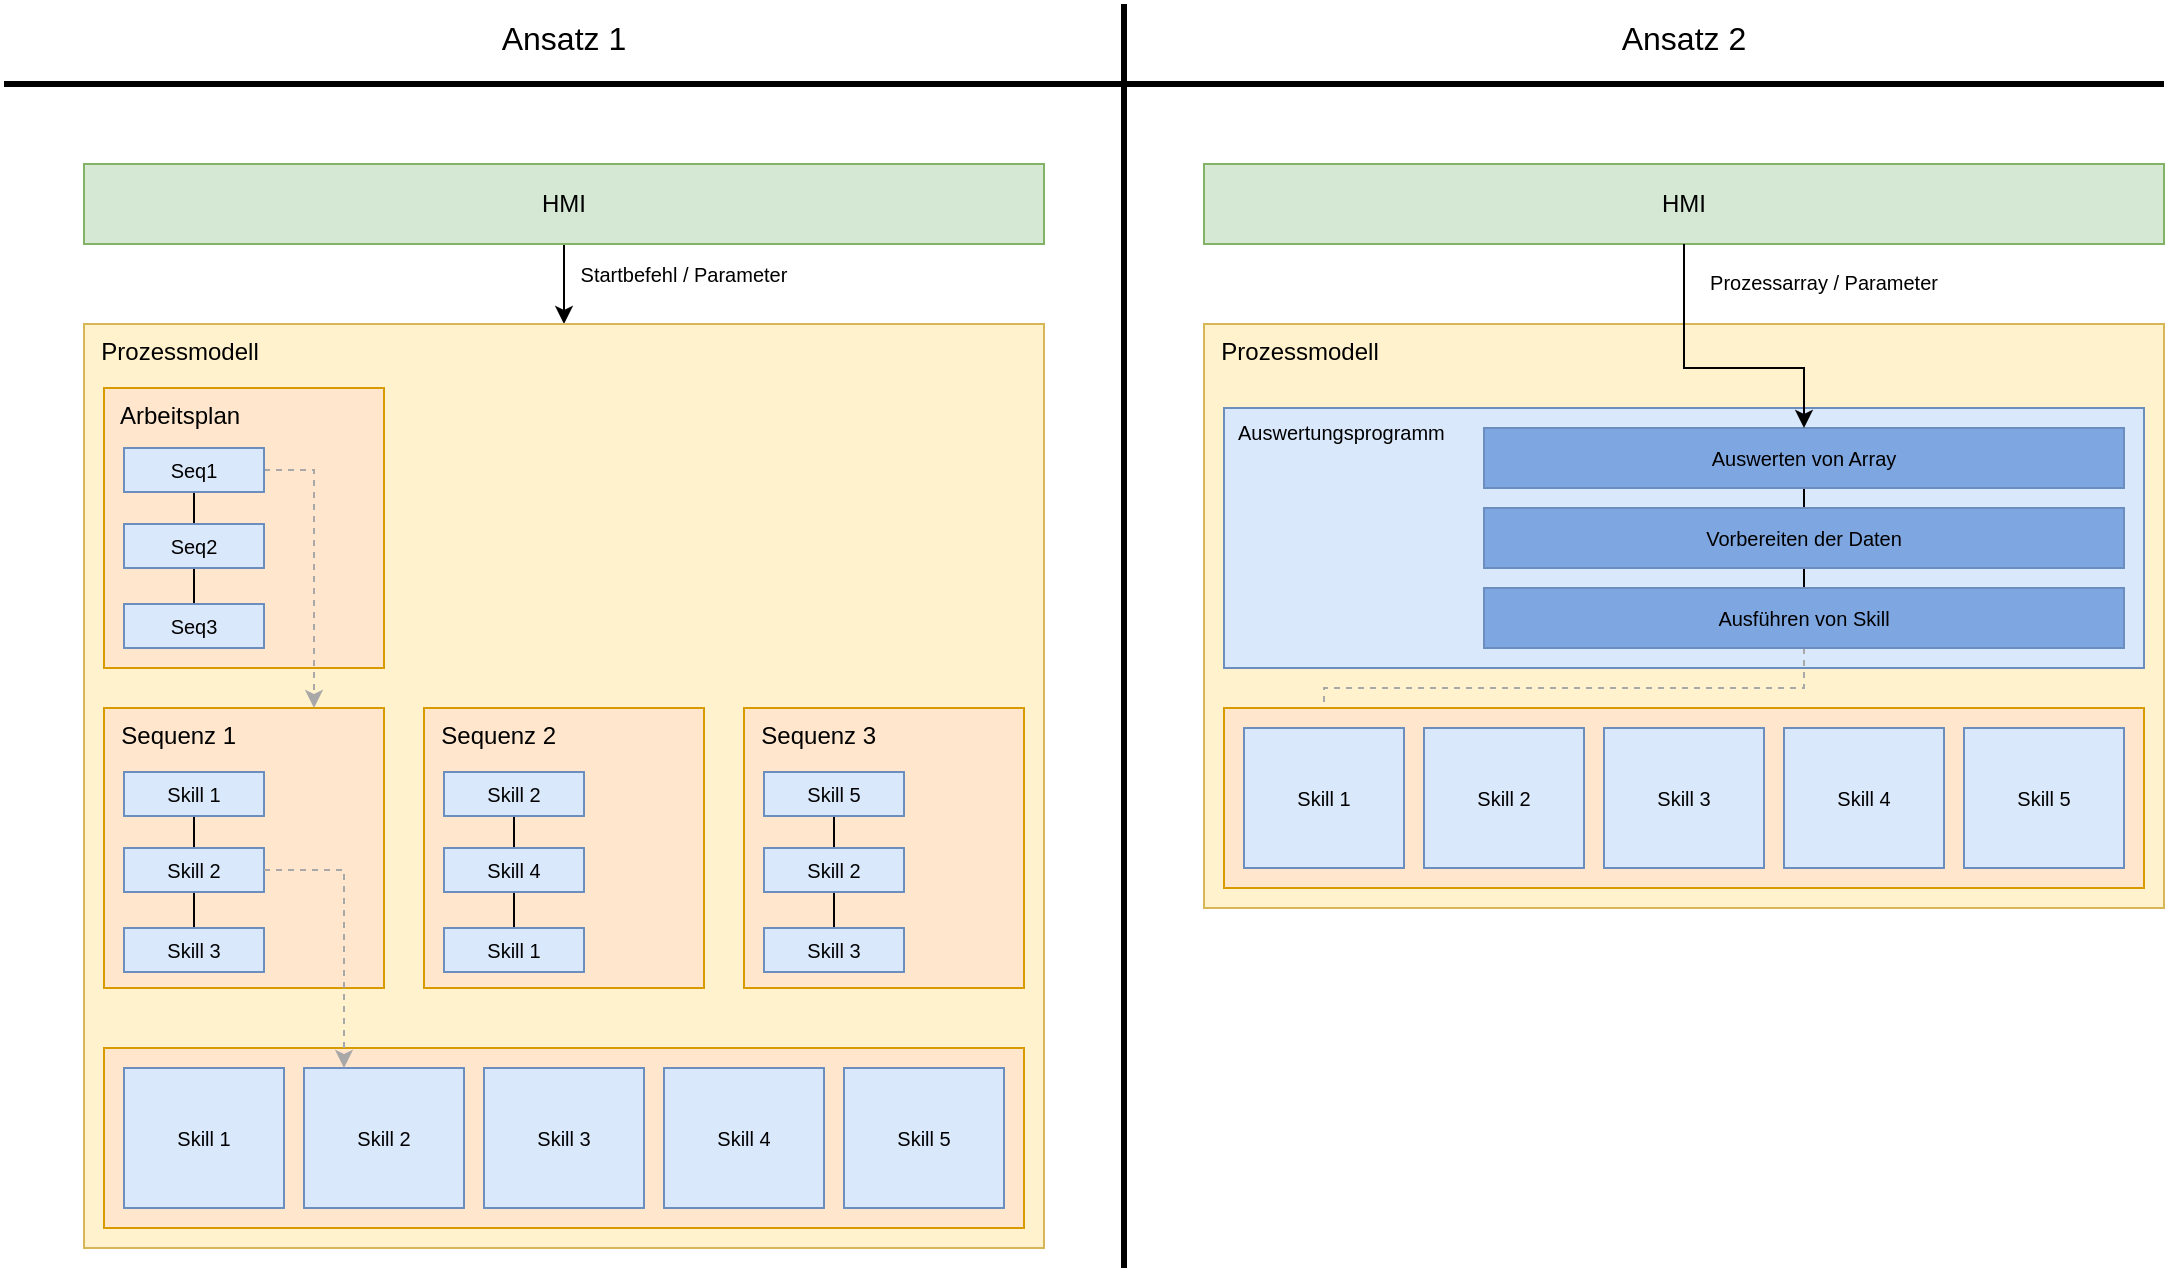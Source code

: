 <mxfile version="24.7.17">
  <diagram name="Seite-1" id="hWksOSNW0r8NdHUqPsGL">
    <mxGraphModel dx="2462" dy="943" grid="1" gridSize="10" guides="1" tooltips="1" connect="1" arrows="1" fold="1" page="1" pageScale="1" pageWidth="1169" pageHeight="827" math="0" shadow="0">
      <root>
        <mxCell id="0" />
        <mxCell id="1" parent="0" />
        <mxCell id="PRIcpLZ1PWD0sNIN-A9v-1" value="" style="endArrow=none;html=1;rounded=0;strokeWidth=3;" edge="1" parent="1">
          <mxGeometry width="50" height="50" relative="1" as="geometry">
            <mxPoint x="600" y="640" as="sourcePoint" />
            <mxPoint x="600" y="8" as="targetPoint" />
          </mxGeometry>
        </mxCell>
        <mxCell id="PRIcpLZ1PWD0sNIN-A9v-2" value="" style="endArrow=none;html=1;rounded=0;strokeWidth=3;" edge="1" parent="1">
          <mxGeometry width="50" height="50" relative="1" as="geometry">
            <mxPoint x="1120" y="48" as="sourcePoint" />
            <mxPoint x="40" y="48" as="targetPoint" />
          </mxGeometry>
        </mxCell>
        <mxCell id="PRIcpLZ1PWD0sNIN-A9v-49" style="edgeStyle=orthogonalEdgeStyle;rounded=0;orthogonalLoop=1;jettySize=auto;html=1;entryX=0.5;entryY=0;entryDx=0;entryDy=0;" edge="1" parent="1" source="PRIcpLZ1PWD0sNIN-A9v-3" target="PRIcpLZ1PWD0sNIN-A9v-5">
          <mxGeometry relative="1" as="geometry" />
        </mxCell>
        <mxCell id="PRIcpLZ1PWD0sNIN-A9v-3" value="HMI" style="rounded=0;whiteSpace=wrap;html=1;fillColor=#d5e8d4;strokeColor=#82b366;" vertex="1" parent="1">
          <mxGeometry x="80" y="88" width="480" height="40" as="geometry" />
        </mxCell>
        <mxCell id="PRIcpLZ1PWD0sNIN-A9v-4" value="HMI" style="rounded=0;whiteSpace=wrap;html=1;fillColor=#d5e8d4;strokeColor=#82b366;" vertex="1" parent="1">
          <mxGeometry x="640" y="88" width="480" height="40" as="geometry" />
        </mxCell>
        <mxCell id="PRIcpLZ1PWD0sNIN-A9v-5" value="&amp;nbsp; Prozessmodell" style="rounded=0;whiteSpace=wrap;html=1;fillColor=#fff2cc;strokeColor=#d6b656;align=left;verticalAlign=top;" vertex="1" parent="1">
          <mxGeometry x="80" y="168" width="480" height="462" as="geometry" />
        </mxCell>
        <mxCell id="PRIcpLZ1PWD0sNIN-A9v-6" value="&amp;nbsp; Prozessmodell" style="rounded=0;whiteSpace=wrap;html=1;fillColor=#fff2cc;strokeColor=#d6b656;align=left;verticalAlign=top;" vertex="1" parent="1">
          <mxGeometry x="640" y="168" width="480" height="292" as="geometry" />
        </mxCell>
        <mxCell id="PRIcpLZ1PWD0sNIN-A9v-7" value="&amp;nbsp; Sequenz 1" style="rounded=0;whiteSpace=wrap;html=1;align=left;verticalAlign=top;fillColor=#ffe6cc;strokeColor=#d79b00;" vertex="1" parent="1">
          <mxGeometry x="90" y="360" width="140" height="140" as="geometry" />
        </mxCell>
        <mxCell id="PRIcpLZ1PWD0sNIN-A9v-12" value="&amp;nbsp; Arbeitsplan" style="rounded=0;whiteSpace=wrap;html=1;align=left;verticalAlign=top;fillColor=#ffe6cc;strokeColor=#d79b00;" vertex="1" parent="1">
          <mxGeometry x="90" y="200" width="140" height="140" as="geometry" />
        </mxCell>
        <mxCell id="PRIcpLZ1PWD0sNIN-A9v-16" style="edgeStyle=orthogonalEdgeStyle;rounded=0;orthogonalLoop=1;jettySize=auto;html=1;endArrow=none;endFill=0;" edge="1" parent="1" source="PRIcpLZ1PWD0sNIN-A9v-13" target="PRIcpLZ1PWD0sNIN-A9v-14">
          <mxGeometry relative="1" as="geometry" />
        </mxCell>
        <mxCell id="PRIcpLZ1PWD0sNIN-A9v-13" value="Skill 1" style="rounded=0;whiteSpace=wrap;html=1;fillColor=#dae8fc;strokeColor=#6c8ebf;fontSize=10;" vertex="1" parent="1">
          <mxGeometry x="100" y="392" width="70" height="22" as="geometry" />
        </mxCell>
        <mxCell id="PRIcpLZ1PWD0sNIN-A9v-17" style="edgeStyle=orthogonalEdgeStyle;rounded=0;orthogonalLoop=1;jettySize=auto;html=1;endArrow=none;endFill=0;" edge="1" parent="1" source="PRIcpLZ1PWD0sNIN-A9v-14" target="PRIcpLZ1PWD0sNIN-A9v-15">
          <mxGeometry relative="1" as="geometry" />
        </mxCell>
        <mxCell id="PRIcpLZ1PWD0sNIN-A9v-14" value="Skill 2" style="rounded=0;whiteSpace=wrap;html=1;fillColor=#dae8fc;strokeColor=#6c8ebf;fontSize=10;" vertex="1" parent="1">
          <mxGeometry x="100" y="430" width="70" height="22" as="geometry" />
        </mxCell>
        <mxCell id="PRIcpLZ1PWD0sNIN-A9v-15" value="Skill 3" style="rounded=0;whiteSpace=wrap;html=1;fillColor=#dae8fc;strokeColor=#6c8ebf;fontSize=10;" vertex="1" parent="1">
          <mxGeometry x="100" y="470" width="70" height="22" as="geometry" />
        </mxCell>
        <mxCell id="PRIcpLZ1PWD0sNIN-A9v-21" value="&amp;nbsp; Sequenz 3" style="rounded=0;whiteSpace=wrap;html=1;align=left;verticalAlign=top;fillColor=#ffe6cc;strokeColor=#d79b00;" vertex="1" parent="1">
          <mxGeometry x="410" y="360" width="140" height="140" as="geometry" />
        </mxCell>
        <mxCell id="PRIcpLZ1PWD0sNIN-A9v-22" style="edgeStyle=orthogonalEdgeStyle;rounded=0;orthogonalLoop=1;jettySize=auto;html=1;endArrow=none;endFill=0;" edge="1" parent="1" source="PRIcpLZ1PWD0sNIN-A9v-23" target="PRIcpLZ1PWD0sNIN-A9v-25">
          <mxGeometry relative="1" as="geometry" />
        </mxCell>
        <mxCell id="PRIcpLZ1PWD0sNIN-A9v-23" value="Skill 5" style="rounded=0;whiteSpace=wrap;html=1;fillColor=#dae8fc;strokeColor=#6c8ebf;fontSize=10;" vertex="1" parent="1">
          <mxGeometry x="420" y="392" width="70" height="22" as="geometry" />
        </mxCell>
        <mxCell id="PRIcpLZ1PWD0sNIN-A9v-24" style="edgeStyle=orthogonalEdgeStyle;rounded=0;orthogonalLoop=1;jettySize=auto;html=1;endArrow=none;endFill=0;" edge="1" parent="1" source="PRIcpLZ1PWD0sNIN-A9v-25" target="PRIcpLZ1PWD0sNIN-A9v-26">
          <mxGeometry relative="1" as="geometry" />
        </mxCell>
        <mxCell id="PRIcpLZ1PWD0sNIN-A9v-25" value="Skill 2" style="rounded=0;whiteSpace=wrap;html=1;fillColor=#dae8fc;strokeColor=#6c8ebf;fontSize=10;" vertex="1" parent="1">
          <mxGeometry x="420" y="430" width="70" height="22" as="geometry" />
        </mxCell>
        <mxCell id="PRIcpLZ1PWD0sNIN-A9v-26" value="Skill 3" style="rounded=0;whiteSpace=wrap;html=1;fillColor=#dae8fc;strokeColor=#6c8ebf;fontSize=10;" vertex="1" parent="1">
          <mxGeometry x="420" y="470" width="70" height="22" as="geometry" />
        </mxCell>
        <mxCell id="PRIcpLZ1PWD0sNIN-A9v-27" value="&amp;nbsp; Sequenz 2" style="rounded=0;whiteSpace=wrap;html=1;align=left;verticalAlign=top;fillColor=#ffe6cc;strokeColor=#d79b00;" vertex="1" parent="1">
          <mxGeometry x="250" y="360" width="140" height="140" as="geometry" />
        </mxCell>
        <mxCell id="PRIcpLZ1PWD0sNIN-A9v-28" style="edgeStyle=orthogonalEdgeStyle;rounded=0;orthogonalLoop=1;jettySize=auto;html=1;endArrow=none;endFill=0;" edge="1" parent="1" source="PRIcpLZ1PWD0sNIN-A9v-29" target="PRIcpLZ1PWD0sNIN-A9v-31">
          <mxGeometry relative="1" as="geometry" />
        </mxCell>
        <mxCell id="PRIcpLZ1PWD0sNIN-A9v-29" value="Skill 2" style="rounded=0;whiteSpace=wrap;html=1;fillColor=#dae8fc;strokeColor=#6c8ebf;fontSize=10;" vertex="1" parent="1">
          <mxGeometry x="260" y="392" width="70" height="22" as="geometry" />
        </mxCell>
        <mxCell id="PRIcpLZ1PWD0sNIN-A9v-30" style="edgeStyle=orthogonalEdgeStyle;rounded=0;orthogonalLoop=1;jettySize=auto;html=1;endArrow=none;endFill=0;" edge="1" parent="1" source="PRIcpLZ1PWD0sNIN-A9v-31" target="PRIcpLZ1PWD0sNIN-A9v-32">
          <mxGeometry relative="1" as="geometry" />
        </mxCell>
        <mxCell id="PRIcpLZ1PWD0sNIN-A9v-31" value="Skill 4" style="rounded=0;whiteSpace=wrap;html=1;fillColor=#dae8fc;strokeColor=#6c8ebf;fontSize=10;" vertex="1" parent="1">
          <mxGeometry x="260" y="430" width="70" height="22" as="geometry" />
        </mxCell>
        <mxCell id="PRIcpLZ1PWD0sNIN-A9v-32" value="Skill 1" style="rounded=0;whiteSpace=wrap;html=1;fillColor=#dae8fc;strokeColor=#6c8ebf;fontSize=10;" vertex="1" parent="1">
          <mxGeometry x="260" y="470" width="70" height="22" as="geometry" />
        </mxCell>
        <mxCell id="PRIcpLZ1PWD0sNIN-A9v-35" style="edgeStyle=orthogonalEdgeStyle;rounded=0;orthogonalLoop=1;jettySize=auto;html=1;endArrow=none;endFill=0;" edge="1" parent="1" source="PRIcpLZ1PWD0sNIN-A9v-36" target="PRIcpLZ1PWD0sNIN-A9v-38">
          <mxGeometry relative="1" as="geometry" />
        </mxCell>
        <mxCell id="PRIcpLZ1PWD0sNIN-A9v-51" style="edgeStyle=orthogonalEdgeStyle;rounded=0;orthogonalLoop=1;jettySize=auto;html=1;entryX=0.75;entryY=0;entryDx=0;entryDy=0;strokeColor=#A8A8A8;dashed=1;" edge="1" parent="1" source="PRIcpLZ1PWD0sNIN-A9v-36" target="PRIcpLZ1PWD0sNIN-A9v-7">
          <mxGeometry relative="1" as="geometry">
            <Array as="points">
              <mxPoint x="195" y="241" />
            </Array>
          </mxGeometry>
        </mxCell>
        <mxCell id="PRIcpLZ1PWD0sNIN-A9v-36" value="Seq1" style="rounded=0;whiteSpace=wrap;html=1;fillColor=#dae8fc;strokeColor=#6c8ebf;fontSize=10;" vertex="1" parent="1">
          <mxGeometry x="100" y="230" width="70" height="22" as="geometry" />
        </mxCell>
        <mxCell id="PRIcpLZ1PWD0sNIN-A9v-37" style="edgeStyle=orthogonalEdgeStyle;rounded=0;orthogonalLoop=1;jettySize=auto;html=1;endArrow=none;endFill=0;" edge="1" parent="1" source="PRIcpLZ1PWD0sNIN-A9v-38" target="PRIcpLZ1PWD0sNIN-A9v-39">
          <mxGeometry relative="1" as="geometry" />
        </mxCell>
        <mxCell id="PRIcpLZ1PWD0sNIN-A9v-38" value="Seq2" style="rounded=0;whiteSpace=wrap;html=1;fillColor=#dae8fc;strokeColor=#6c8ebf;fontSize=10;" vertex="1" parent="1">
          <mxGeometry x="100" y="268" width="70" height="22" as="geometry" />
        </mxCell>
        <mxCell id="PRIcpLZ1PWD0sNIN-A9v-39" value="Seq3" style="rounded=0;whiteSpace=wrap;html=1;fillColor=#dae8fc;strokeColor=#6c8ebf;fontSize=10;" vertex="1" parent="1">
          <mxGeometry x="100" y="308" width="70" height="22" as="geometry" />
        </mxCell>
        <mxCell id="PRIcpLZ1PWD0sNIN-A9v-41" value="" style="rounded=0;whiteSpace=wrap;html=1;align=left;verticalAlign=top;fillColor=#ffe6cc;strokeColor=#d79b00;" vertex="1" parent="1">
          <mxGeometry x="90" y="530" width="460" height="90" as="geometry" />
        </mxCell>
        <mxCell id="PRIcpLZ1PWD0sNIN-A9v-44" value="Skill 3" style="rounded=0;whiteSpace=wrap;html=1;fillColor=#dae8fc;strokeColor=#6c8ebf;fontSize=10;" vertex="1" parent="1">
          <mxGeometry x="280" y="540" width="80" height="70" as="geometry" />
        </mxCell>
        <mxCell id="PRIcpLZ1PWD0sNIN-A9v-45" value="Skill 4" style="rounded=0;whiteSpace=wrap;html=1;fillColor=#dae8fc;strokeColor=#6c8ebf;fontSize=10;" vertex="1" parent="1">
          <mxGeometry x="370" y="540" width="80" height="70" as="geometry" />
        </mxCell>
        <mxCell id="PRIcpLZ1PWD0sNIN-A9v-46" value="Skill 5" style="rounded=0;whiteSpace=wrap;html=1;fillColor=#dae8fc;strokeColor=#6c8ebf;fontSize=10;" vertex="1" parent="1">
          <mxGeometry x="460" y="540" width="80" height="70" as="geometry" />
        </mxCell>
        <mxCell id="PRIcpLZ1PWD0sNIN-A9v-47" value="Skill 1" style="rounded=0;whiteSpace=wrap;html=1;fillColor=#dae8fc;strokeColor=#6c8ebf;fontSize=10;" vertex="1" parent="1">
          <mxGeometry x="100" y="540" width="80" height="70" as="geometry" />
        </mxCell>
        <mxCell id="PRIcpLZ1PWD0sNIN-A9v-48" value="Skill 2" style="rounded=0;whiteSpace=wrap;html=1;fillColor=#dae8fc;strokeColor=#6c8ebf;fontSize=10;" vertex="1" parent="1">
          <mxGeometry x="190" y="540" width="80" height="70" as="geometry" />
        </mxCell>
        <mxCell id="PRIcpLZ1PWD0sNIN-A9v-52" style="edgeStyle=orthogonalEdgeStyle;rounded=0;orthogonalLoop=1;jettySize=auto;html=1;entryX=0.25;entryY=0;entryDx=0;entryDy=0;strokeColor=#A8A8A8;dashed=1;" edge="1" parent="1" source="PRIcpLZ1PWD0sNIN-A9v-14" target="PRIcpLZ1PWD0sNIN-A9v-48">
          <mxGeometry relative="1" as="geometry" />
        </mxCell>
        <mxCell id="PRIcpLZ1PWD0sNIN-A9v-53" value="Startbefehl / Parameter" style="text;html=1;align=center;verticalAlign=middle;whiteSpace=wrap;rounded=0;fontSize=10;" vertex="1" parent="1">
          <mxGeometry x="310" y="128" width="140" height="30" as="geometry" />
        </mxCell>
        <mxCell id="PRIcpLZ1PWD0sNIN-A9v-54" value="&amp;nbsp; Auswertungsprogramm" style="rounded=0;whiteSpace=wrap;html=1;fillColor=#dae8fc;strokeColor=#6c8ebf;fontSize=10;align=left;verticalAlign=top;" vertex="1" parent="1">
          <mxGeometry x="650" y="210" width="460" height="130" as="geometry" />
        </mxCell>
        <mxCell id="PRIcpLZ1PWD0sNIN-A9v-59" style="edgeStyle=orthogonalEdgeStyle;rounded=0;orthogonalLoop=1;jettySize=auto;html=1;entryX=0.5;entryY=0;entryDx=0;entryDy=0;endArrow=none;endFill=0;" edge="1" parent="1" source="PRIcpLZ1PWD0sNIN-A9v-55" target="PRIcpLZ1PWD0sNIN-A9v-57">
          <mxGeometry relative="1" as="geometry" />
        </mxCell>
        <mxCell id="PRIcpLZ1PWD0sNIN-A9v-55" value="Auswerten von Array" style="rounded=0;whiteSpace=wrap;html=1;fillColor=#7EA6E0;strokeColor=#6c8ebf;fontSize=10;align=center;verticalAlign=middle;" vertex="1" parent="1">
          <mxGeometry x="780" y="220" width="320" height="30" as="geometry" />
        </mxCell>
        <mxCell id="PRIcpLZ1PWD0sNIN-A9v-60" style="edgeStyle=orthogonalEdgeStyle;rounded=0;orthogonalLoop=1;jettySize=auto;html=1;entryX=0.5;entryY=0;entryDx=0;entryDy=0;endArrow=none;endFill=0;" edge="1" parent="1" source="PRIcpLZ1PWD0sNIN-A9v-57" target="PRIcpLZ1PWD0sNIN-A9v-58">
          <mxGeometry relative="1" as="geometry" />
        </mxCell>
        <mxCell id="PRIcpLZ1PWD0sNIN-A9v-57" value="Vorbereiten der Daten" style="rounded=0;whiteSpace=wrap;html=1;fillColor=#7EA6E0;strokeColor=#6c8ebf;fontSize=10;align=center;verticalAlign=middle;" vertex="1" parent="1">
          <mxGeometry x="780" y="260" width="320" height="30" as="geometry" />
        </mxCell>
        <mxCell id="PRIcpLZ1PWD0sNIN-A9v-67" style="edgeStyle=orthogonalEdgeStyle;rounded=0;orthogonalLoop=1;jettySize=auto;html=1;entryX=0.5;entryY=0;entryDx=0;entryDy=0;strokeColor=#A8A8A8;dashed=1;" edge="1" parent="1" source="PRIcpLZ1PWD0sNIN-A9v-58" target="PRIcpLZ1PWD0sNIN-A9v-65">
          <mxGeometry relative="1" as="geometry">
            <Array as="points">
              <mxPoint x="940" y="350" />
              <mxPoint x="700" y="350" />
            </Array>
          </mxGeometry>
        </mxCell>
        <mxCell id="PRIcpLZ1PWD0sNIN-A9v-58" value="Ausführen von Skill" style="rounded=0;whiteSpace=wrap;html=1;fillColor=#7EA6E0;strokeColor=#6c8ebf;fontSize=10;align=center;verticalAlign=middle;" vertex="1" parent="1">
          <mxGeometry x="780" y="300" width="320" height="30" as="geometry" />
        </mxCell>
        <mxCell id="PRIcpLZ1PWD0sNIN-A9v-61" value="" style="rounded=0;whiteSpace=wrap;html=1;align=left;verticalAlign=top;fillColor=#ffe6cc;strokeColor=#d79b00;" vertex="1" parent="1">
          <mxGeometry x="650" y="360" width="460" height="90" as="geometry" />
        </mxCell>
        <mxCell id="PRIcpLZ1PWD0sNIN-A9v-62" value="Skill 3" style="rounded=0;whiteSpace=wrap;html=1;fillColor=#dae8fc;strokeColor=#6c8ebf;fontSize=10;" vertex="1" parent="1">
          <mxGeometry x="840" y="370" width="80" height="70" as="geometry" />
        </mxCell>
        <mxCell id="PRIcpLZ1PWD0sNIN-A9v-63" value="Skill 4" style="rounded=0;whiteSpace=wrap;html=1;fillColor=#dae8fc;strokeColor=#6c8ebf;fontSize=10;" vertex="1" parent="1">
          <mxGeometry x="930" y="370" width="80" height="70" as="geometry" />
        </mxCell>
        <mxCell id="PRIcpLZ1PWD0sNIN-A9v-64" value="Skill 5" style="rounded=0;whiteSpace=wrap;html=1;fillColor=#dae8fc;strokeColor=#6c8ebf;fontSize=10;" vertex="1" parent="1">
          <mxGeometry x="1020" y="370" width="80" height="70" as="geometry" />
        </mxCell>
        <mxCell id="PRIcpLZ1PWD0sNIN-A9v-65" value="Skill 1" style="rounded=0;whiteSpace=wrap;html=1;fillColor=#dae8fc;strokeColor=#6c8ebf;fontSize=10;" vertex="1" parent="1">
          <mxGeometry x="660" y="370" width="80" height="70" as="geometry" />
        </mxCell>
        <mxCell id="PRIcpLZ1PWD0sNIN-A9v-66" value="Skill 2" style="rounded=0;whiteSpace=wrap;html=1;fillColor=#dae8fc;strokeColor=#6c8ebf;fontSize=10;" vertex="1" parent="1">
          <mxGeometry x="750" y="370" width="80" height="70" as="geometry" />
        </mxCell>
        <mxCell id="PRIcpLZ1PWD0sNIN-A9v-68" style="edgeStyle=orthogonalEdgeStyle;rounded=0;orthogonalLoop=1;jettySize=auto;html=1;entryX=0.5;entryY=0;entryDx=0;entryDy=0;" edge="1" parent="1" source="PRIcpLZ1PWD0sNIN-A9v-4" target="PRIcpLZ1PWD0sNIN-A9v-55">
          <mxGeometry relative="1" as="geometry">
            <Array as="points">
              <mxPoint x="880" y="190" />
              <mxPoint x="940" y="190" />
            </Array>
          </mxGeometry>
        </mxCell>
        <mxCell id="PRIcpLZ1PWD0sNIN-A9v-69" value="Prozessarray / Parameter" style="text;html=1;align=center;verticalAlign=middle;whiteSpace=wrap;rounded=0;fontSize=10;" vertex="1" parent="1">
          <mxGeometry x="880" y="132" width="140" height="30" as="geometry" />
        </mxCell>
        <mxCell id="PRIcpLZ1PWD0sNIN-A9v-73" value="Ansatz 1" style="text;html=1;align=center;verticalAlign=middle;whiteSpace=wrap;rounded=0;fontSize=16;" vertex="1" parent="1">
          <mxGeometry x="280" y="10" width="80" height="30" as="geometry" />
        </mxCell>
        <mxCell id="PRIcpLZ1PWD0sNIN-A9v-74" value="Ansatz 2" style="text;html=1;align=center;verticalAlign=middle;whiteSpace=wrap;rounded=0;fontSize=16;" vertex="1" parent="1">
          <mxGeometry x="840" y="10" width="80" height="30" as="geometry" />
        </mxCell>
      </root>
    </mxGraphModel>
  </diagram>
</mxfile>
